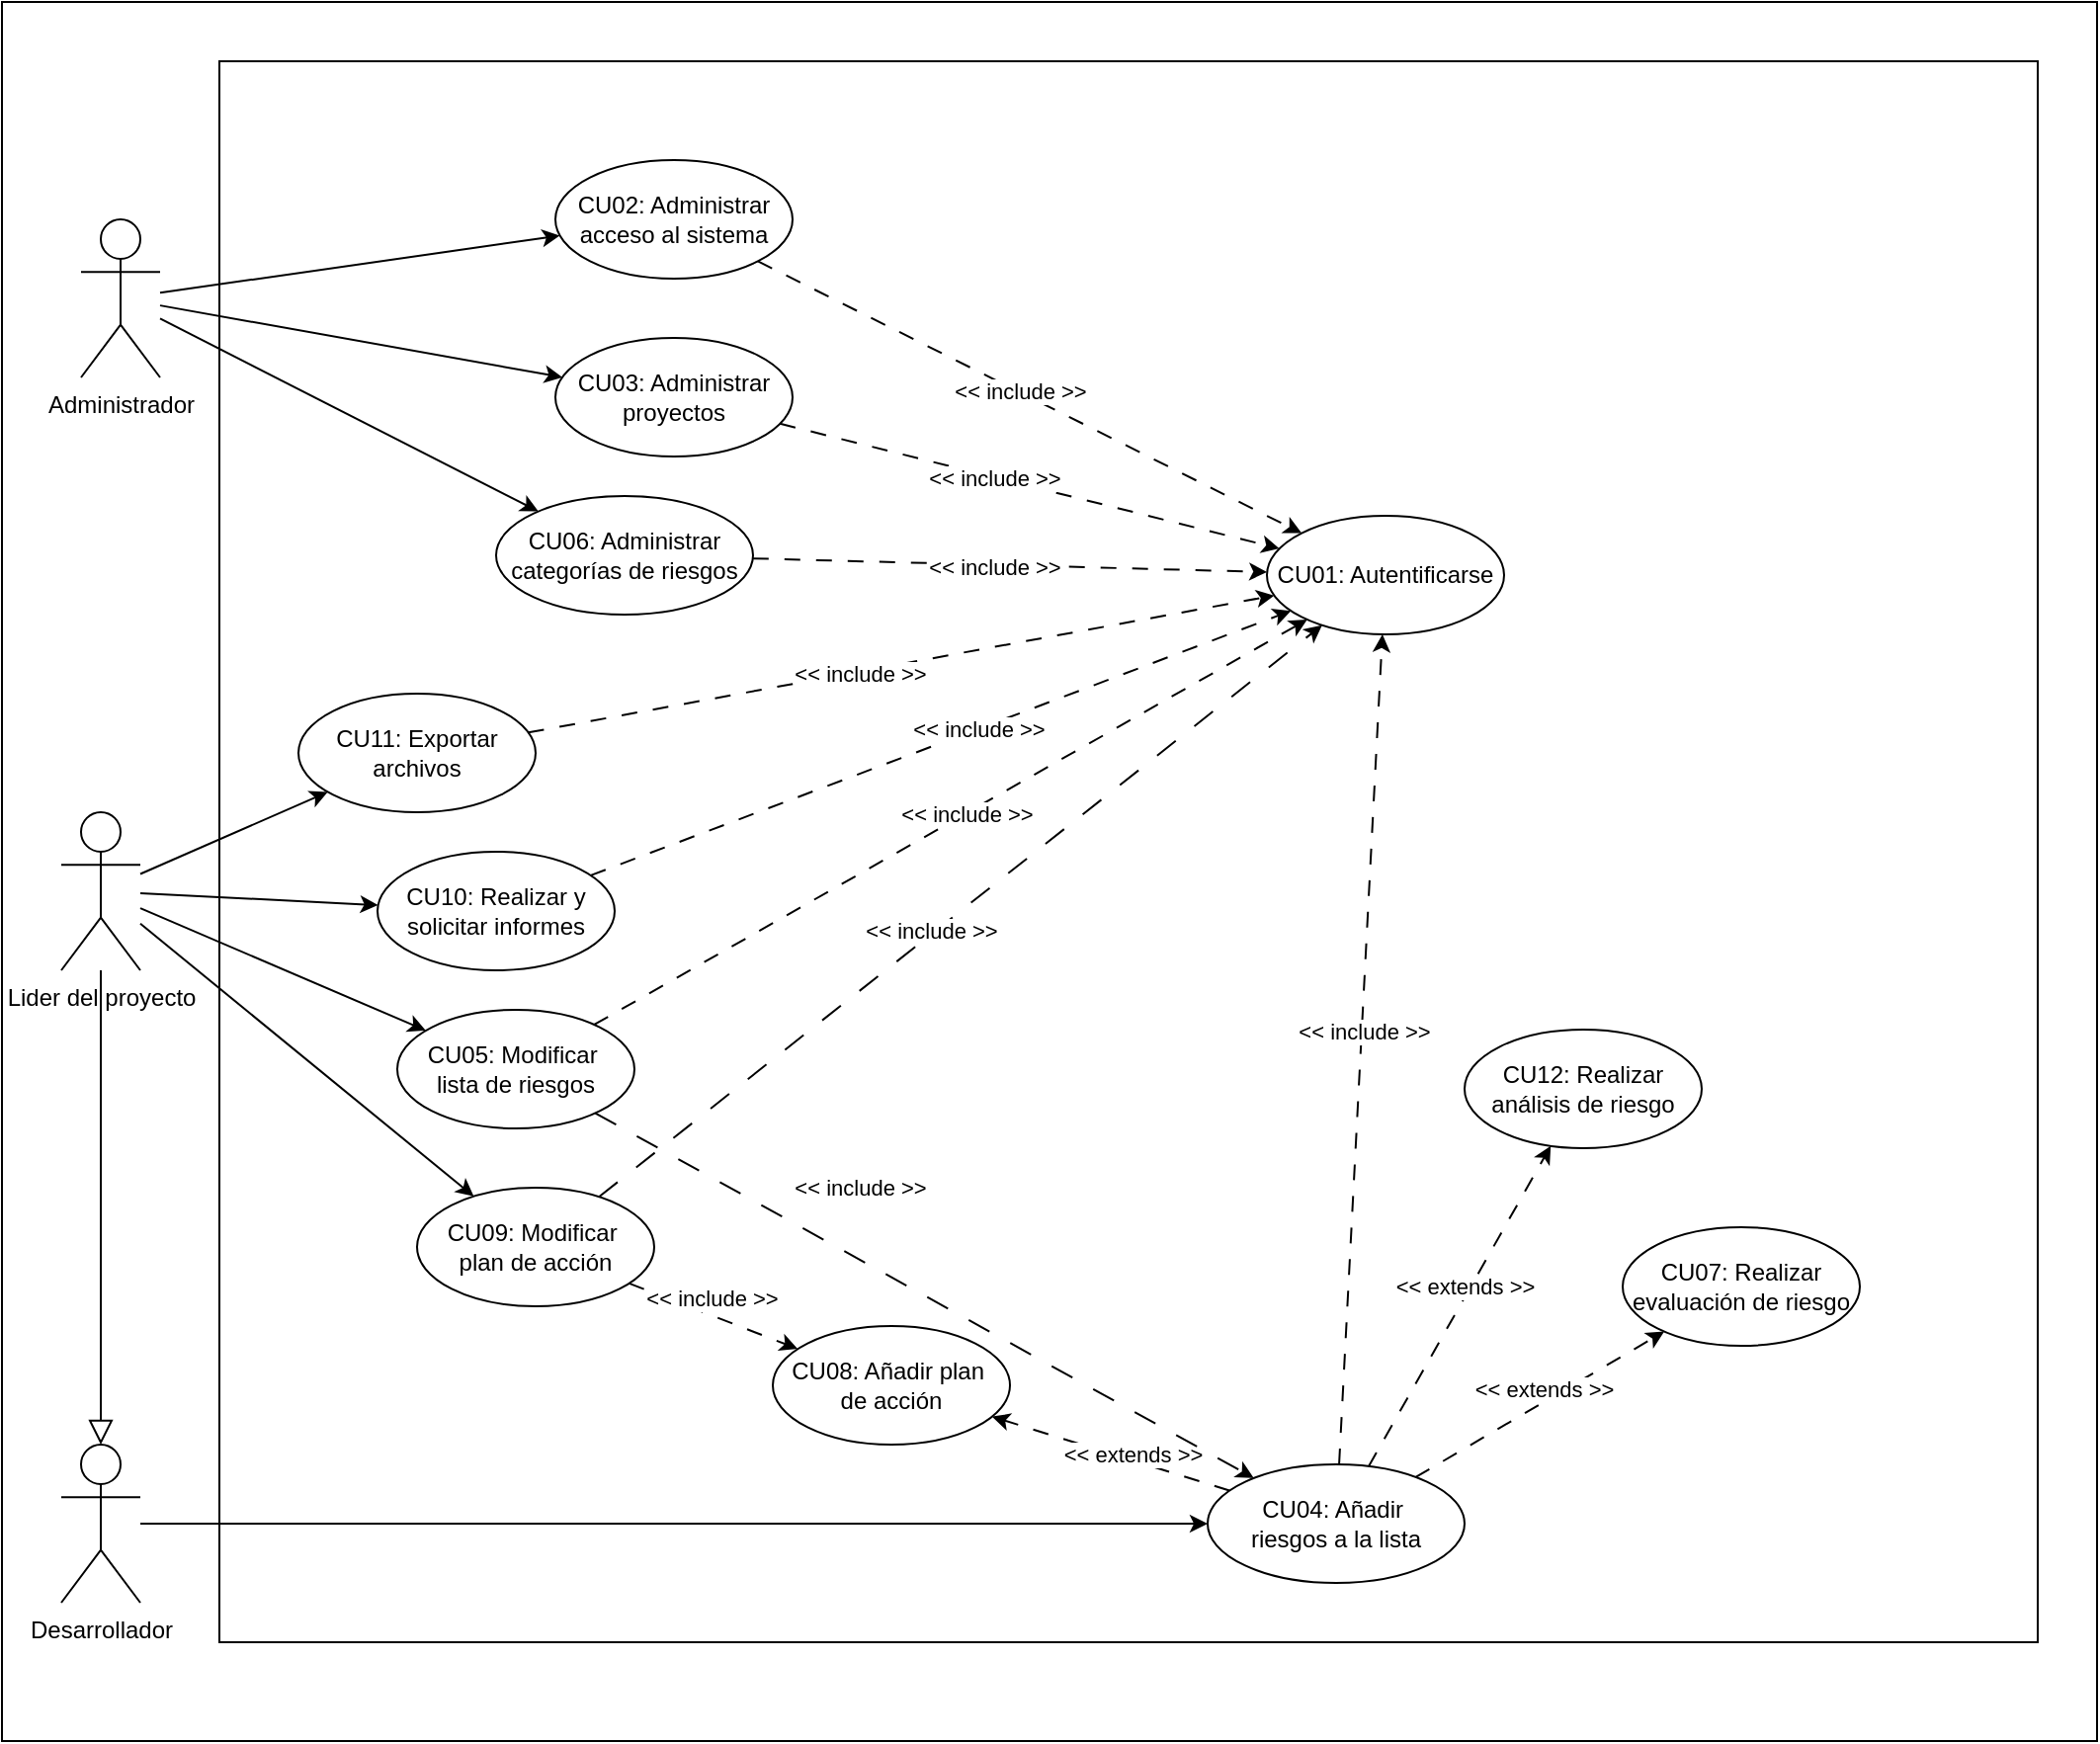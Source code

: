 <mxfile version="27.1.3">
  <diagram id="sK6u0aQZh5gKvJ8_Eq7y" name="Página-2">
    <mxGraphModel dx="1603" dy="822" grid="1" gridSize="10" guides="1" tooltips="1" connect="1" arrows="1" fold="1" page="1" pageScale="1" pageWidth="827" pageHeight="1169" math="0" shadow="0">
      <root>
        <mxCell id="0" />
        <mxCell id="1" parent="0" />
        <mxCell id="-5TUY3w5zbnfjcx4eBSF-23" value="" style="rounded=0;whiteSpace=wrap;html=1;" parent="1" vertex="1">
          <mxGeometry x="290" y="120" width="1060" height="880" as="geometry" />
        </mxCell>
        <mxCell id="-5TUY3w5zbnfjcx4eBSF-76" value="" style="rounded=0;whiteSpace=wrap;html=1;" parent="1" vertex="1">
          <mxGeometry x="400" y="150" width="920" height="800" as="geometry" />
        </mxCell>
        <mxCell id="-5TUY3w5zbnfjcx4eBSF-77" style="rounded=0;orthogonalLoop=1;jettySize=auto;html=1;" parent="1" source="-5TUY3w5zbnfjcx4eBSF-79" target="-5TUY3w5zbnfjcx4eBSF-89" edge="1">
          <mxGeometry relative="1" as="geometry" />
        </mxCell>
        <mxCell id="-5TUY3w5zbnfjcx4eBSF-78" style="rounded=0;orthogonalLoop=1;jettySize=auto;html=1;" parent="1" source="-5TUY3w5zbnfjcx4eBSF-79" target="-5TUY3w5zbnfjcx4eBSF-92" edge="1">
          <mxGeometry relative="1" as="geometry" />
        </mxCell>
        <mxCell id="dsdEelzjTaVAezbVnpXR-1" style="rounded=0;orthogonalLoop=1;jettySize=auto;html=1;" parent="1" source="-5TUY3w5zbnfjcx4eBSF-79" target="-5TUY3w5zbnfjcx4eBSF-113" edge="1">
          <mxGeometry relative="1" as="geometry" />
        </mxCell>
        <mxCell id="-5TUY3w5zbnfjcx4eBSF-79" value="Administrador" style="shape=umlActor;verticalLabelPosition=bottom;verticalAlign=top;html=1;outlineConnect=0;" parent="1" vertex="1">
          <mxGeometry x="330" y="230" width="40" height="80" as="geometry" />
        </mxCell>
        <mxCell id="-5TUY3w5zbnfjcx4eBSF-82" style="edgeStyle=none;rounded=0;orthogonalLoop=1;jettySize=auto;html=1;" parent="1" source="-5TUY3w5zbnfjcx4eBSF-84" target="-5TUY3w5zbnfjcx4eBSF-118" edge="1">
          <mxGeometry relative="1" as="geometry" />
        </mxCell>
        <mxCell id="dX3sOXWLlkZk12BEzYUn-5" style="rounded=0;orthogonalLoop=1;jettySize=auto;html=1;" parent="1" source="-5TUY3w5zbnfjcx4eBSF-84" target="-5TUY3w5zbnfjcx4eBSF-110" edge="1">
          <mxGeometry relative="1" as="geometry" />
        </mxCell>
        <mxCell id="Xzldeslvg_ODg2iFyFIF-1" style="rounded=0;orthogonalLoop=1;jettySize=auto;html=1;" edge="1" parent="1" source="-5TUY3w5zbnfjcx4eBSF-84" target="-5TUY3w5zbnfjcx4eBSF-93">
          <mxGeometry relative="1" as="geometry" />
        </mxCell>
        <mxCell id="Xzldeslvg_ODg2iFyFIF-4" style="rounded=0;orthogonalLoop=1;jettySize=auto;html=1;" edge="1" parent="1" source="-5TUY3w5zbnfjcx4eBSF-84" target="-5TUY3w5zbnfjcx4eBSF-124">
          <mxGeometry relative="1" as="geometry" />
        </mxCell>
        <mxCell id="-5TUY3w5zbnfjcx4eBSF-84" value="Lider del proyecto" style="shape=umlActor;verticalLabelPosition=bottom;verticalAlign=top;html=1;outlineConnect=0;" parent="1" vertex="1">
          <mxGeometry x="320" y="530" width="40" height="80" as="geometry" />
        </mxCell>
        <mxCell id="-5TUY3w5zbnfjcx4eBSF-85" style="rounded=0;orthogonalLoop=1;jettySize=auto;html=1;" parent="1" source="-5TUY3w5zbnfjcx4eBSF-86" target="-5TUY3w5zbnfjcx4eBSF-107" edge="1">
          <mxGeometry relative="1" as="geometry" />
        </mxCell>
        <mxCell id="-5TUY3w5zbnfjcx4eBSF-132" style="edgeStyle=none;rounded=0;orthogonalLoop=1;jettySize=auto;html=1;endArrow=block;endFill=0;endSize=10;" parent="1" source="-5TUY3w5zbnfjcx4eBSF-84" target="-5TUY3w5zbnfjcx4eBSF-86" edge="1">
          <mxGeometry relative="1" as="geometry">
            <mxPoint x="370" y="840" as="sourcePoint" />
            <mxPoint x="370" y="640" as="targetPoint" />
          </mxGeometry>
        </mxCell>
        <mxCell id="-5TUY3w5zbnfjcx4eBSF-86" value="Desarrollador" style="shape=umlActor;verticalLabelPosition=bottom;verticalAlign=top;html=1;outlineConnect=0;" parent="1" vertex="1">
          <mxGeometry x="320" y="850" width="40" height="80" as="geometry" />
        </mxCell>
        <mxCell id="-5TUY3w5zbnfjcx4eBSF-87" style="edgeStyle=none;rounded=0;orthogonalLoop=1;jettySize=auto;html=1;dashed=1;dashPattern=8 8;" parent="1" source="-5TUY3w5zbnfjcx4eBSF-89" target="-5TUY3w5zbnfjcx4eBSF-121" edge="1">
          <mxGeometry relative="1" as="geometry" />
        </mxCell>
        <mxCell id="-5TUY3w5zbnfjcx4eBSF-88" value="&amp;lt;&amp;lt; include &amp;gt;&amp;gt;" style="edgeLabel;html=1;align=center;verticalAlign=middle;resizable=0;points=[];" parent="-5TUY3w5zbnfjcx4eBSF-87" vertex="1" connectable="0">
          <mxGeometry x="-0.04" y="1" relative="1" as="geometry">
            <mxPoint as="offset" />
          </mxGeometry>
        </mxCell>
        <mxCell id="-5TUY3w5zbnfjcx4eBSF-89" value="CU02: Administrar acceso al sistema" style="ellipse;whiteSpace=wrap;html=1;" parent="1" vertex="1">
          <mxGeometry x="570" y="200" width="120" height="60" as="geometry" />
        </mxCell>
        <mxCell id="-5TUY3w5zbnfjcx4eBSF-90" style="edgeStyle=none;rounded=0;orthogonalLoop=1;jettySize=auto;html=1;dashed=1;dashPattern=8 8;" parent="1" source="-5TUY3w5zbnfjcx4eBSF-92" target="-5TUY3w5zbnfjcx4eBSF-121" edge="1">
          <mxGeometry relative="1" as="geometry" />
        </mxCell>
        <mxCell id="-5TUY3w5zbnfjcx4eBSF-91" value="&amp;lt;&amp;lt; include &amp;gt;&amp;gt;" style="edgeLabel;html=1;align=center;verticalAlign=middle;resizable=0;points=[];" parent="-5TUY3w5zbnfjcx4eBSF-90" vertex="1" connectable="0">
          <mxGeometry x="-0.148" relative="1" as="geometry">
            <mxPoint as="offset" />
          </mxGeometry>
        </mxCell>
        <mxCell id="-5TUY3w5zbnfjcx4eBSF-92" value="CU03: Administrar proyectos" style="ellipse;whiteSpace=wrap;html=1;" parent="1" vertex="1">
          <mxGeometry x="570" y="290" width="120" height="60" as="geometry" />
        </mxCell>
        <mxCell id="Xzldeslvg_ODg2iFyFIF-2" style="rounded=0;orthogonalLoop=1;jettySize=auto;html=1;dashed=1;dashPattern=8 8;" edge="1" parent="1" source="-5TUY3w5zbnfjcx4eBSF-93" target="-5TUY3w5zbnfjcx4eBSF-121">
          <mxGeometry relative="1" as="geometry" />
        </mxCell>
        <mxCell id="-5TUY3w5zbnfjcx4eBSF-93" value="CU11: Exportar archivos" style="ellipse;whiteSpace=wrap;html=1;" parent="1" vertex="1">
          <mxGeometry x="440" y="470" width="120" height="60" as="geometry" />
        </mxCell>
        <mxCell id="-5TUY3w5zbnfjcx4eBSF-101" style="edgeStyle=none;rounded=0;orthogonalLoop=1;jettySize=auto;html=1;dashed=1;dashPattern=8 8;" parent="1" source="-5TUY3w5zbnfjcx4eBSF-107" target="-5TUY3w5zbnfjcx4eBSF-114" edge="1">
          <mxGeometry relative="1" as="geometry" />
        </mxCell>
        <mxCell id="-5TUY3w5zbnfjcx4eBSF-102" value="&amp;lt;&amp;lt; extends &amp;gt;&amp;gt;" style="edgeLabel;html=1;align=center;verticalAlign=middle;resizable=0;points=[];" parent="-5TUY3w5zbnfjcx4eBSF-101" vertex="1" connectable="0">
          <mxGeometry x="0.033" y="-1" relative="1" as="geometry">
            <mxPoint x="-1" y="-7" as="offset" />
          </mxGeometry>
        </mxCell>
        <mxCell id="-5TUY3w5zbnfjcx4eBSF-103" style="edgeStyle=none;rounded=0;orthogonalLoop=1;jettySize=auto;html=1;dashed=1;dashPattern=8 8;" parent="1" source="-5TUY3w5zbnfjcx4eBSF-107" target="-5TUY3w5zbnfjcx4eBSF-115" edge="1">
          <mxGeometry relative="1" as="geometry" />
        </mxCell>
        <mxCell id="-5TUY3w5zbnfjcx4eBSF-104" value="&amp;lt;&amp;lt; extends &amp;gt;&amp;gt;" style="edgeLabel;html=1;align=center;verticalAlign=middle;resizable=0;points=[];" parent="-5TUY3w5zbnfjcx4eBSF-103" vertex="1" connectable="0">
          <mxGeometry x="-0.175" y="-3" relative="1" as="geometry">
            <mxPoint x="-1" as="offset" />
          </mxGeometry>
        </mxCell>
        <mxCell id="-5TUY3w5zbnfjcx4eBSF-105" style="edgeStyle=none;rounded=0;orthogonalLoop=1;jettySize=auto;html=1;dashed=1;dashPattern=8 8;" parent="1" source="-5TUY3w5zbnfjcx4eBSF-124" target="-5TUY3w5zbnfjcx4eBSF-121" edge="1">
          <mxGeometry relative="1" as="geometry" />
        </mxCell>
        <mxCell id="-5TUY3w5zbnfjcx4eBSF-106" value="&amp;lt;&amp;lt; include &amp;gt;&amp;gt;" style="edgeLabel;html=1;align=center;verticalAlign=middle;resizable=0;points=[];" parent="-5TUY3w5zbnfjcx4eBSF-105" vertex="1" connectable="0">
          <mxGeometry x="0.103" relative="1" as="geometry">
            <mxPoint as="offset" />
          </mxGeometry>
        </mxCell>
        <mxCell id="D7hPwTgN9Ad0S_OiSbyl-2" style="rounded=0;orthogonalLoop=1;jettySize=auto;html=1;dashed=1;dashPattern=8 8;" parent="1" source="-5TUY3w5zbnfjcx4eBSF-107" target="D7hPwTgN9Ad0S_OiSbyl-1" edge="1">
          <mxGeometry relative="1" as="geometry" />
        </mxCell>
        <mxCell id="-5TUY3w5zbnfjcx4eBSF-107" value="CU04: Añadir&amp;nbsp;&lt;div&gt;riesgos&amp;nbsp;&lt;span style=&quot;background-color: transparent; color: light-dark(rgb(0, 0, 0), rgb(255, 255, 255));&quot;&gt;a la lista&lt;/span&gt;&lt;/div&gt;" style="ellipse;whiteSpace=wrap;html=1;" parent="1" vertex="1">
          <mxGeometry x="900" y="860" width="130" height="60" as="geometry" />
        </mxCell>
        <mxCell id="dX3sOXWLlkZk12BEzYUn-7" style="rounded=0;orthogonalLoop=1;jettySize=auto;html=1;dashed=1;dashPattern=12 12;" parent="1" source="-5TUY3w5zbnfjcx4eBSF-110" target="-5TUY3w5zbnfjcx4eBSF-107" edge="1">
          <mxGeometry relative="1" as="geometry" />
        </mxCell>
        <mxCell id="-5TUY3w5zbnfjcx4eBSF-110" value="CU05: Modificar&amp;nbsp;&lt;div&gt;lista de riesgos&lt;/div&gt;" style="ellipse;whiteSpace=wrap;html=1;" parent="1" vertex="1">
          <mxGeometry x="490" y="630" width="120" height="60" as="geometry" />
        </mxCell>
        <mxCell id="-5TUY3w5zbnfjcx4eBSF-111" style="edgeStyle=none;rounded=0;orthogonalLoop=1;jettySize=auto;html=1;dashed=1;dashPattern=8 8;" parent="1" source="-5TUY3w5zbnfjcx4eBSF-113" target="-5TUY3w5zbnfjcx4eBSF-121" edge="1">
          <mxGeometry relative="1" as="geometry" />
        </mxCell>
        <mxCell id="-5TUY3w5zbnfjcx4eBSF-112" value="&amp;lt;&amp;lt; include &amp;gt;&amp;gt;" style="edgeLabel;html=1;align=center;verticalAlign=middle;resizable=0;points=[];" parent="-5TUY3w5zbnfjcx4eBSF-111" vertex="1" connectable="0">
          <mxGeometry x="-0.068" y="-1" relative="1" as="geometry">
            <mxPoint as="offset" />
          </mxGeometry>
        </mxCell>
        <mxCell id="-5TUY3w5zbnfjcx4eBSF-113" value="CU06: Administrar categorías de riesgos" style="ellipse;whiteSpace=wrap;html=1;" parent="1" vertex="1">
          <mxGeometry x="540" y="370" width="130" height="60" as="geometry" />
        </mxCell>
        <mxCell id="-5TUY3w5zbnfjcx4eBSF-114" value="CU07: Realizar evaluación de riesgo" style="ellipse;whiteSpace=wrap;html=1;" parent="1" vertex="1">
          <mxGeometry x="1110" y="740" width="120" height="60" as="geometry" />
        </mxCell>
        <mxCell id="-5TUY3w5zbnfjcx4eBSF-115" value="&lt;div&gt;CU08: Añadir plan&amp;nbsp;&lt;/div&gt;&lt;div&gt;de acción&lt;/div&gt;" style="ellipse;whiteSpace=wrap;html=1;" parent="1" vertex="1">
          <mxGeometry x="680" y="790" width="120" height="60" as="geometry" />
        </mxCell>
        <mxCell id="-5TUY3w5zbnfjcx4eBSF-116" style="edgeStyle=none;rounded=0;orthogonalLoop=1;jettySize=auto;html=1;dashed=1;dashPattern=8 8;" parent="1" source="-5TUY3w5zbnfjcx4eBSF-118" target="-5TUY3w5zbnfjcx4eBSF-115" edge="1">
          <mxGeometry relative="1" as="geometry" />
        </mxCell>
        <mxCell id="-5TUY3w5zbnfjcx4eBSF-117" value="&amp;lt;&amp;lt; include &amp;gt;&amp;gt;" style="edgeLabel;html=1;align=center;verticalAlign=middle;resizable=0;points=[];" parent="-5TUY3w5zbnfjcx4eBSF-116" vertex="1" connectable="0">
          <mxGeometry x="0.054" y="1" relative="1" as="geometry">
            <mxPoint x="-4" y="-9" as="offset" />
          </mxGeometry>
        </mxCell>
        <mxCell id="dX3sOXWLlkZk12BEzYUn-6" style="rounded=0;orthogonalLoop=1;jettySize=auto;html=1;dashed=1;dashPattern=12 12;" parent="1" source="-5TUY3w5zbnfjcx4eBSF-118" target="-5TUY3w5zbnfjcx4eBSF-121" edge="1">
          <mxGeometry relative="1" as="geometry" />
        </mxCell>
        <mxCell id="-5TUY3w5zbnfjcx4eBSF-118" value="CU09: Modificar&amp;nbsp;&lt;div&gt;plan de acción&lt;/div&gt;" style="ellipse;whiteSpace=wrap;html=1;" parent="1" vertex="1">
          <mxGeometry x="500" y="720" width="120" height="60" as="geometry" />
        </mxCell>
        <mxCell id="-5TUY3w5zbnfjcx4eBSF-121" value="CU01: Autentificarse" style="ellipse;whiteSpace=wrap;html=1;" parent="1" vertex="1">
          <mxGeometry x="930" y="380" width="120" height="60" as="geometry" />
        </mxCell>
        <mxCell id="-5TUY3w5zbnfjcx4eBSF-124" value="CU10: Realizar y solicitar informes" style="ellipse;whiteSpace=wrap;html=1;" parent="1" vertex="1">
          <mxGeometry x="480" y="550" width="120" height="60" as="geometry" />
        </mxCell>
        <mxCell id="v8ho_6EPoCGN8s73HlzQ-10" style="edgeStyle=none;rounded=0;orthogonalLoop=1;jettySize=auto;html=1;dashed=1;dashPattern=8 8;" parent="1" source="-5TUY3w5zbnfjcx4eBSF-110" target="-5TUY3w5zbnfjcx4eBSF-121" edge="1">
          <mxGeometry relative="1" as="geometry">
            <mxPoint x="556" y="616" as="sourcePoint" />
            <mxPoint x="944" y="354" as="targetPoint" />
          </mxGeometry>
        </mxCell>
        <mxCell id="v8ho_6EPoCGN8s73HlzQ-11" value="&amp;lt;&amp;lt; include &amp;gt;&amp;gt;" style="edgeLabel;html=1;align=center;verticalAlign=middle;resizable=0;points=[];" parent="v8ho_6EPoCGN8s73HlzQ-10" vertex="1" connectable="0">
          <mxGeometry x="0.038" y="-1" relative="1" as="geometry">
            <mxPoint y="-1" as="offset" />
          </mxGeometry>
        </mxCell>
        <mxCell id="v8ho_6EPoCGN8s73HlzQ-15" style="edgeStyle=none;rounded=0;orthogonalLoop=1;jettySize=auto;html=1;dashed=1;dashPattern=8 8;" parent="1" source="-5TUY3w5zbnfjcx4eBSF-107" target="-5TUY3w5zbnfjcx4eBSF-121" edge="1">
          <mxGeometry relative="1" as="geometry">
            <mxPoint x="926" y="610" as="sourcePoint" />
            <mxPoint x="974" y="360" as="targetPoint" />
            <Array as="points" />
          </mxGeometry>
        </mxCell>
        <mxCell id="v8ho_6EPoCGN8s73HlzQ-16" value="&amp;lt;&amp;lt; include &amp;gt;&amp;gt;" style="edgeLabel;html=1;align=center;verticalAlign=middle;resizable=0;points=[];" parent="v8ho_6EPoCGN8s73HlzQ-15" vertex="1" connectable="0">
          <mxGeometry x="0.038" y="-1" relative="1" as="geometry">
            <mxPoint y="-1" as="offset" />
          </mxGeometry>
        </mxCell>
        <mxCell id="D7hPwTgN9Ad0S_OiSbyl-1" value="CU12: Realizar análisis de riesgo" style="ellipse;whiteSpace=wrap;html=1;" parent="1" vertex="1">
          <mxGeometry x="1030" y="640" width="120" height="60" as="geometry" />
        </mxCell>
        <mxCell id="D7hPwTgN9Ad0S_OiSbyl-5" value="&amp;lt;&amp;lt; extends &amp;gt;&amp;gt;" style="edgeLabel;html=1;align=center;verticalAlign=middle;resizable=0;points=[];" parent="1" vertex="1" connectable="0">
          <mxGeometry x="1029.997" y="770.003" as="geometry" />
        </mxCell>
        <mxCell id="dX3sOXWLlkZk12BEzYUn-8" value="&amp;lt;&amp;lt; include &amp;gt;&amp;gt;" style="edgeLabel;html=1;align=center;verticalAlign=middle;resizable=0;points=[];" parent="1" vertex="1" connectable="0">
          <mxGeometry x="723.999" y="720.0" as="geometry" />
        </mxCell>
        <mxCell id="dX3sOXWLlkZk12BEzYUn-10" value="&amp;lt;&amp;lt; include &amp;gt;&amp;gt;" style="edgeLabel;html=1;align=center;verticalAlign=middle;resizable=0;points=[];" parent="1" vertex="1" connectable="0">
          <mxGeometry x="759.999" y="590.0" as="geometry" />
        </mxCell>
        <mxCell id="Xzldeslvg_ODg2iFyFIF-3" value="&amp;lt;&amp;lt; include &amp;gt;&amp;gt;" style="edgeLabel;html=1;align=center;verticalAlign=middle;resizable=0;points=[];" vertex="1" connectable="0" parent="1">
          <mxGeometry x="724" y="460" as="geometry" />
        </mxCell>
      </root>
    </mxGraphModel>
  </diagram>
</mxfile>
